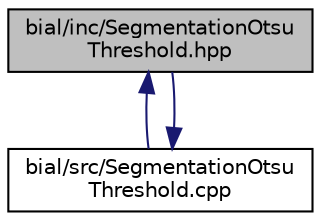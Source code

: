 digraph "bial/inc/SegmentationOtsuThreshold.hpp"
{
  edge [fontname="Helvetica",fontsize="10",labelfontname="Helvetica",labelfontsize="10"];
  node [fontname="Helvetica",fontsize="10",shape=record];
  Node1 [label="bial/inc/SegmentationOtsu\lThreshold.hpp",height=0.2,width=0.4,color="black", fillcolor="grey75", style="filled", fontcolor="black"];
  Node1 -> Node2 [dir="back",color="midnightblue",fontsize="10",style="solid",fontname="Helvetica"];
  Node2 [label="bial/src/SegmentationOtsu\lThreshold.cpp",height=0.2,width=0.4,color="black", fillcolor="white", style="filled",URL="$_segmentation_otsu_threshold_8cpp.html"];
  Node2 -> Node1 [dir="back",color="midnightblue",fontsize="10",style="solid",fontname="Helvetica"];
}
